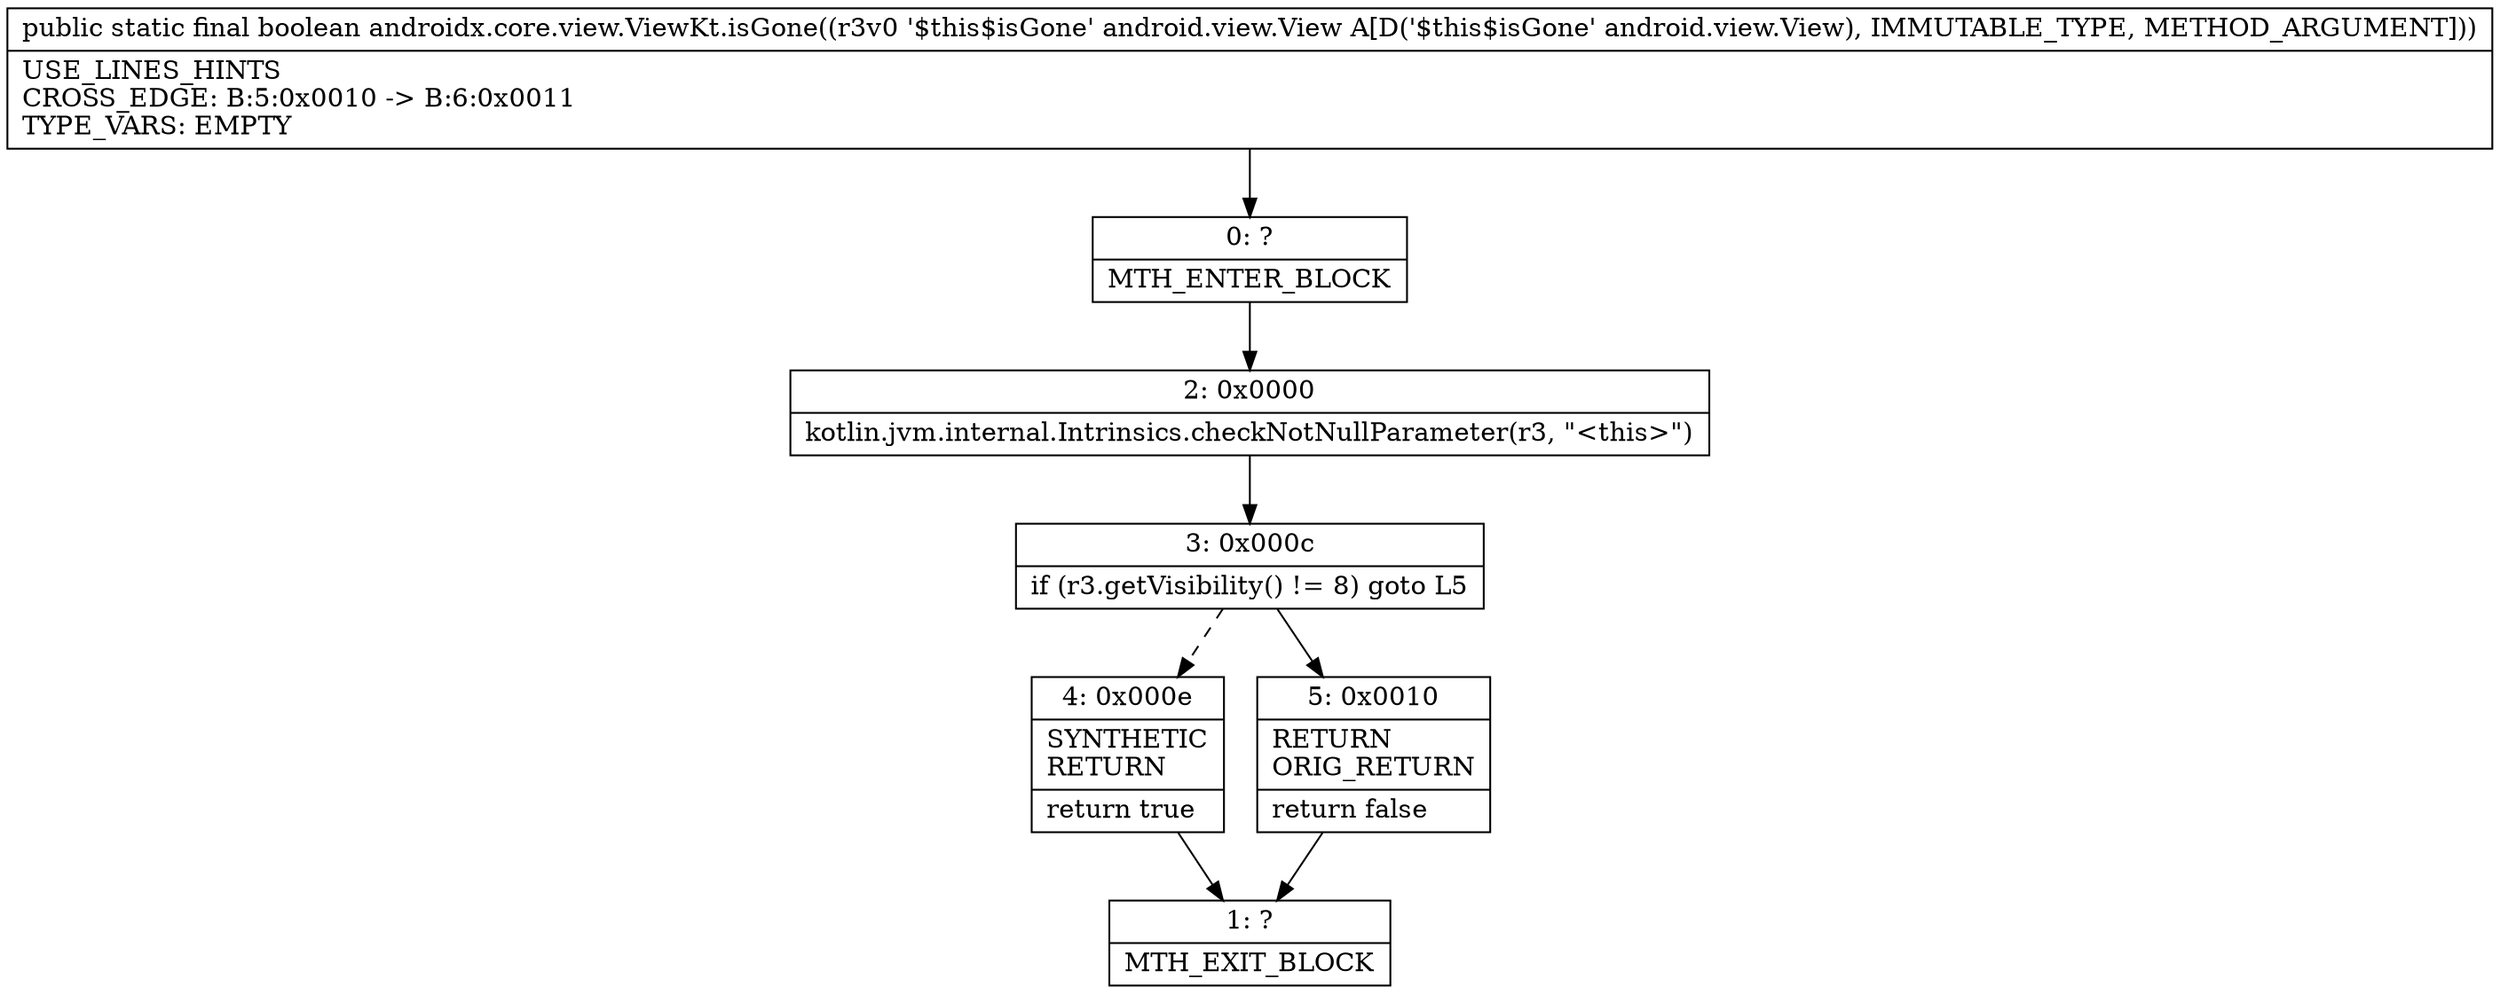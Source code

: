 digraph "CFG forandroidx.core.view.ViewKt.isGone(Landroid\/view\/View;)Z" {
Node_0 [shape=record,label="{0\:\ ?|MTH_ENTER_BLOCK\l}"];
Node_2 [shape=record,label="{2\:\ 0x0000|kotlin.jvm.internal.Intrinsics.checkNotNullParameter(r3, \"\<this\>\")\l}"];
Node_3 [shape=record,label="{3\:\ 0x000c|if (r3.getVisibility() != 8) goto L5\l}"];
Node_4 [shape=record,label="{4\:\ 0x000e|SYNTHETIC\lRETURN\l|return true\l}"];
Node_1 [shape=record,label="{1\:\ ?|MTH_EXIT_BLOCK\l}"];
Node_5 [shape=record,label="{5\:\ 0x0010|RETURN\lORIG_RETURN\l|return false\l}"];
MethodNode[shape=record,label="{public static final boolean androidx.core.view.ViewKt.isGone((r3v0 '$this$isGone' android.view.View A[D('$this$isGone' android.view.View), IMMUTABLE_TYPE, METHOD_ARGUMENT]))  | USE_LINES_HINTS\lCROSS_EDGE: B:5:0x0010 \-\> B:6:0x0011\lTYPE_VARS: EMPTY\l}"];
MethodNode -> Node_0;Node_0 -> Node_2;
Node_2 -> Node_3;
Node_3 -> Node_4[style=dashed];
Node_3 -> Node_5;
Node_4 -> Node_1;
Node_5 -> Node_1;
}


